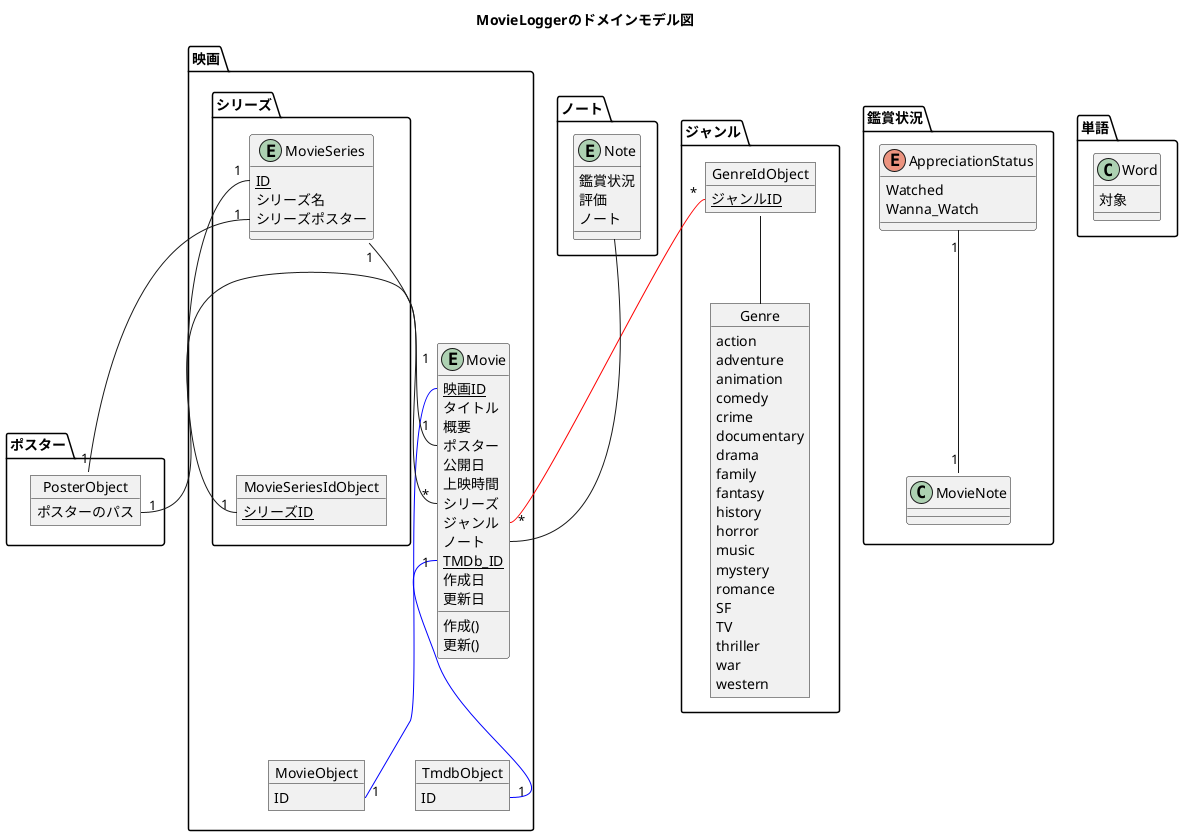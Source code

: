 @startuml fig_domain_model
title MovieLoggerのドメインモデル図

package 映画 {
  ' Movie MODEL '
  '' ValueObject ''
  object MovieObject {
    ID
  }
  object TmdbObject {
    ID
  }

  '' Movie Entity ''
  entity Movie {
    {static} 映画ID
    タイトル
    概要
    ポスター
    公開日
    上映時間
    シリーズ
    ジャンル
    ノート
    {static} TMDb_ID
    作成日
    更新日

    作成()
    更新()
  }


  ' Note ' 
  ' ???


  ' Movie RELATION '
  Movie::映画ID "1" -[#Blue]- "1" MovieObject::ID
  Movie::TMDb_ID "1" -[#Blue]- "1" TmdbObject::ID



  package シリーズ {
    object MovieSeriesIdObject {
      {static} シリーズID
    }

    entity MovieSeries {
      {static} ID
      シリーズ名
      シリーズポスター
    }
  }

  MovieSeries "1" -- "*" Movie::シリーズ
  MovieSeries::ID "1" -- "1" MovieSeriesIdObject::シリーズID
}




package 鑑賞状況 {
  enum AppreciationStatus {
    Watched
    Wanna_Watch
  }

  AppreciationStatus "1" -- "1" MovieNote::鑑賞状況
}




package ジャンル {
  object GenreIdObject {
    {static} ジャンルID
  }
  object Genre {
    action
    adventure
    animation
    comedy
    crime
    documentary
    drama
    family
    fantasy
    history
    horror
    music
    mystery
    romance
    SF
    TV
    thriller
    war
    western
  }

  GenreIdObject -- Genre
  GenreIdObject::ジャンルID "*" -[#Red]- "*" Movie::ジャンル
}




package ポスター {
  object PosterObject {
    ポスターのパス
  }

  PosterObject::ポスターのパス "1" -- "1" Movie::ポスター
  MovieSeries::シリーズポスター "1" -- "1" PosterObject::ポスターのポス
}




package ノート {
  entity Note {
    鑑賞状況
    評価
    ノート
  }

  Note -- Movie::ノート
}




package 単語 {
  class Word {
    対象
  }
}

@enduml
